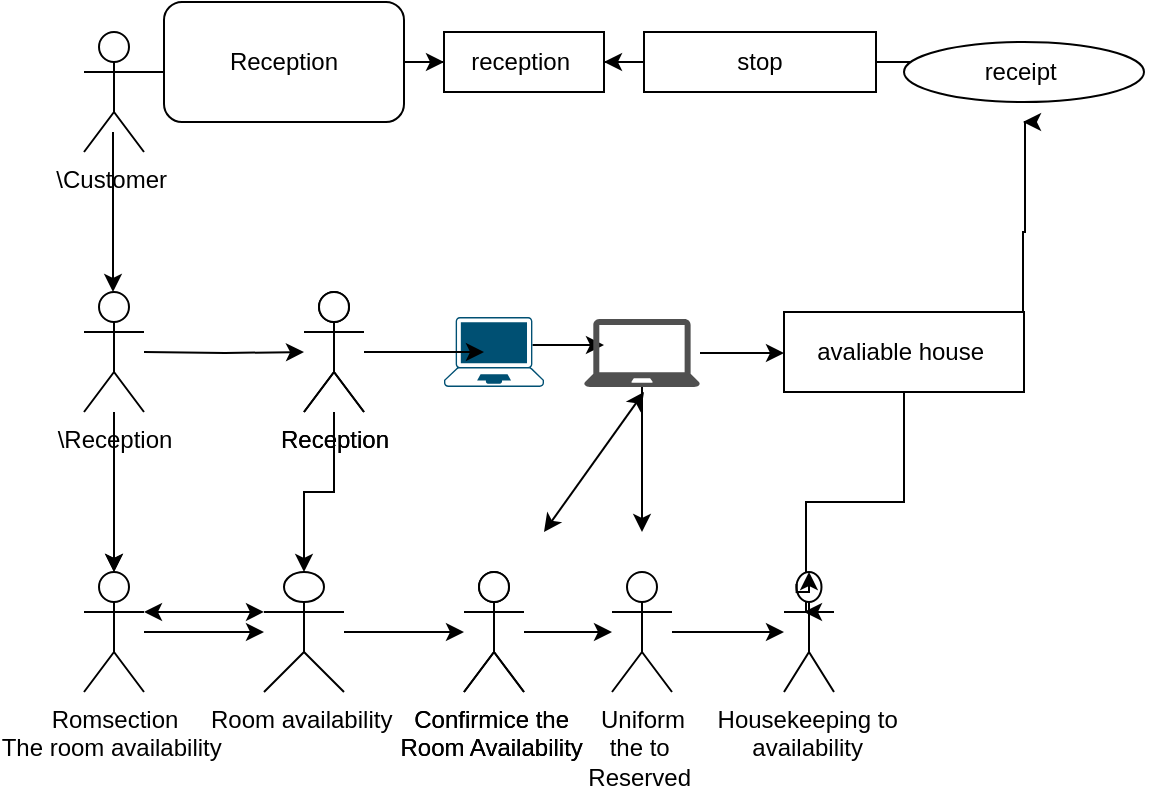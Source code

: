 <mxfile version="26.0.5">
  <diagram name="Page-1" id="pwZF1fmiWI_HokIm1GMl">
    <mxGraphModel dx="608" dy="569" grid="1" gridSize="10" guides="1" tooltips="1" connect="1" arrows="1" fold="1" page="1" pageScale="1" pageWidth="850" pageHeight="1100" math="0" shadow="0">
      <root>
        <mxCell id="0" />
        <mxCell id="1" parent="0" />
        <mxCell id="9j3O-kGa8PUBj-ueTTgq-31" style="edgeStyle=orthogonalEdgeStyle;rounded=0;orthogonalLoop=1;jettySize=auto;html=1;entryX=0;entryY=0.5;entryDx=0;entryDy=0;" edge="1" parent="1">
          <mxGeometry relative="1" as="geometry">
            <mxPoint x="80" y="170" as="sourcePoint" />
            <mxPoint x="160" y="170" as="targetPoint" />
          </mxGeometry>
        </mxCell>
        <mxCell id="9j3O-kGa8PUBj-ueTTgq-32" style="edgeStyle=orthogonalEdgeStyle;rounded=0;orthogonalLoop=1;jettySize=auto;html=1;" edge="1" parent="1">
          <mxGeometry relative="1" as="geometry">
            <mxPoint x="64.5" y="280" as="targetPoint" />
            <mxPoint x="64.5" y="200" as="sourcePoint" />
          </mxGeometry>
        </mxCell>
        <mxCell id="9j3O-kGa8PUBj-ueTTgq-37" value="" style="edgeStyle=orthogonalEdgeStyle;rounded=0;orthogonalLoop=1;jettySize=auto;html=1;" edge="1" parent="1" target="9j3O-kGa8PUBj-ueTTgq-36">
          <mxGeometry relative="1" as="geometry">
            <mxPoint x="80" y="310" as="sourcePoint" />
          </mxGeometry>
        </mxCell>
        <mxCell id="9j3O-kGa8PUBj-ueTTgq-36" value="Reception" style="shape=umlActor;verticalLabelPosition=bottom;verticalAlign=top;html=1;outlineConnect=0;" vertex="1" parent="1">
          <mxGeometry x="160" y="280" width="30" height="60" as="geometry" />
        </mxCell>
        <mxCell id="9j3O-kGa8PUBj-ueTTgq-41" style="edgeStyle=orthogonalEdgeStyle;rounded=0;orthogonalLoop=1;jettySize=auto;html=1;exitX=0.885;exitY=0.4;exitDx=0;exitDy=0;exitPerimeter=0;" edge="1" parent="1" source="9j3O-kGa8PUBj-ueTTgq-38">
          <mxGeometry relative="1" as="geometry">
            <mxPoint x="310" y="307" as="targetPoint" />
          </mxGeometry>
        </mxCell>
        <mxCell id="9j3O-kGa8PUBj-ueTTgq-38" value="" style="points=[[0.13,0.02,0],[0.5,0,0],[0.87,0.02,0],[0.885,0.4,0],[0.985,0.985,0],[0.5,1,0],[0.015,0.985,0],[0.115,0.4,0]];verticalLabelPosition=bottom;sketch=0;html=1;verticalAlign=top;aspect=fixed;align=center;pointerEvents=1;shape=mxgraph.cisco19.laptop;fillColor=#005073;strokeColor=none;" vertex="1" parent="1">
          <mxGeometry x="230" y="292.5" width="50" height="35" as="geometry" />
        </mxCell>
        <mxCell id="9j3O-kGa8PUBj-ueTTgq-86" value="" style="edgeStyle=orthogonalEdgeStyle;rounded=0;orthogonalLoop=1;jettySize=auto;html=1;" edge="1" parent="1" source="9j3O-kGa8PUBj-ueTTgq-39" target="9j3O-kGa8PUBj-ueTTgq-81">
          <mxGeometry relative="1" as="geometry" />
        </mxCell>
        <mxCell id="9j3O-kGa8PUBj-ueTTgq-39" value="Reception" style="rounded=1;whiteSpace=wrap;html=1;" vertex="1" parent="1">
          <mxGeometry x="90" y="135" width="120" height="60" as="geometry" />
        </mxCell>
        <mxCell id="9j3O-kGa8PUBj-ueTTgq-40" style="edgeStyle=orthogonalEdgeStyle;rounded=0;orthogonalLoop=1;jettySize=auto;html=1;entryX=0.4;entryY=0.5;entryDx=0;entryDy=0;entryPerimeter=0;" edge="1" parent="1" source="9j3O-kGa8PUBj-ueTTgq-36" target="9j3O-kGa8PUBj-ueTTgq-38">
          <mxGeometry relative="1" as="geometry" />
        </mxCell>
        <mxCell id="9j3O-kGa8PUBj-ueTTgq-43" style="edgeStyle=orthogonalEdgeStyle;rounded=0;orthogonalLoop=1;jettySize=auto;html=1;" edge="1" parent="1" source="9j3O-kGa8PUBj-ueTTgq-42">
          <mxGeometry relative="1" as="geometry">
            <mxPoint x="400" y="310.5" as="targetPoint" />
          </mxGeometry>
        </mxCell>
        <mxCell id="9j3O-kGa8PUBj-ueTTgq-45" style="edgeStyle=orthogonalEdgeStyle;rounded=0;orthogonalLoop=1;jettySize=auto;html=1;" edge="1" parent="1" source="9j3O-kGa8PUBj-ueTTgq-42">
          <mxGeometry relative="1" as="geometry">
            <mxPoint x="329" y="400" as="targetPoint" />
          </mxGeometry>
        </mxCell>
        <mxCell id="9j3O-kGa8PUBj-ueTTgq-42" value="" style="sketch=0;pointerEvents=1;shadow=0;dashed=0;html=1;strokeColor=none;fillColor=#505050;labelPosition=center;verticalLabelPosition=bottom;verticalAlign=top;outlineConnect=0;align=center;shape=mxgraph.office.devices.laptop;" vertex="1" parent="1">
          <mxGeometry x="300" y="293.5" width="58" height="34" as="geometry" />
        </mxCell>
        <mxCell id="9j3O-kGa8PUBj-ueTTgq-44" value="" style="endArrow=classic;startArrow=classic;html=1;rounded=0;" edge="1" parent="1">
          <mxGeometry width="50" height="50" relative="1" as="geometry">
            <mxPoint x="280" y="400" as="sourcePoint" />
            <mxPoint x="330" y="330" as="targetPoint" />
          </mxGeometry>
        </mxCell>
        <mxCell id="9j3O-kGa8PUBj-ueTTgq-75" style="edgeStyle=orthogonalEdgeStyle;rounded=0;orthogonalLoop=1;jettySize=auto;html=1;" edge="1" parent="1" source="9j3O-kGa8PUBj-ueTTgq-46">
          <mxGeometry relative="1" as="geometry">
            <mxPoint x="410" y="440" as="targetPoint" />
            <Array as="points">
              <mxPoint x="460" y="385" />
              <mxPoint x="411" y="385" />
            </Array>
          </mxGeometry>
        </mxCell>
        <mxCell id="9j3O-kGa8PUBj-ueTTgq-76" style="edgeStyle=orthogonalEdgeStyle;rounded=0;orthogonalLoop=1;jettySize=auto;html=1;" edge="1" parent="1">
          <mxGeometry relative="1" as="geometry">
            <mxPoint x="519.5" y="195" as="targetPoint" />
            <mxPoint x="519.5" y="305" as="sourcePoint" />
            <Array as="points">
              <mxPoint x="519.5" y="250" />
              <mxPoint x="520.5" y="250" />
            </Array>
          </mxGeometry>
        </mxCell>
        <mxCell id="9j3O-kGa8PUBj-ueTTgq-46" value="avaliable house&amp;nbsp;" style="rounded=0;whiteSpace=wrap;html=1;" vertex="1" parent="1">
          <mxGeometry x="400" y="290" width="120" height="40" as="geometry" />
        </mxCell>
        <mxCell id="9j3O-kGa8PUBj-ueTTgq-55" value="" style="edgeStyle=orthogonalEdgeStyle;rounded=0;orthogonalLoop=1;jettySize=auto;html=1;" edge="1" parent="1" source="9j3O-kGa8PUBj-ueTTgq-50" target="9j3O-kGa8PUBj-ueTTgq-52">
          <mxGeometry relative="1" as="geometry" />
        </mxCell>
        <mxCell id="9j3O-kGa8PUBj-ueTTgq-56" value="" style="edgeStyle=orthogonalEdgeStyle;rounded=0;orthogonalLoop=1;jettySize=auto;html=1;" edge="1" parent="1" source="9j3O-kGa8PUBj-ueTTgq-50" target="9j3O-kGa8PUBj-ueTTgq-52">
          <mxGeometry relative="1" as="geometry" />
        </mxCell>
        <mxCell id="9j3O-kGa8PUBj-ueTTgq-50" value="\Reception" style="shape=umlActor;verticalLabelPosition=bottom;verticalAlign=top;html=1;outlineConnect=0;" vertex="1" parent="1">
          <mxGeometry x="50" y="280" width="30" height="60" as="geometry" />
        </mxCell>
        <mxCell id="9j3O-kGa8PUBj-ueTTgq-89" value="" style="edgeStyle=orthogonalEdgeStyle;rounded=0;orthogonalLoop=1;jettySize=auto;html=1;" edge="1" parent="1" source="9j3O-kGa8PUBj-ueTTgq-52" target="9j3O-kGa8PUBj-ueTTgq-59">
          <mxGeometry relative="1" as="geometry" />
        </mxCell>
        <mxCell id="9j3O-kGa8PUBj-ueTTgq-52" value="Romsection&lt;div&gt;The room availability&amp;nbsp;&lt;/div&gt;" style="shape=umlActor;verticalLabelPosition=bottom;verticalAlign=top;html=1;outlineConnect=0;" vertex="1" parent="1">
          <mxGeometry x="50" y="420" width="30" height="60" as="geometry" />
        </mxCell>
        <mxCell id="9j3O-kGa8PUBj-ueTTgq-68" value="" style="edgeStyle=orthogonalEdgeStyle;rounded=0;orthogonalLoop=1;jettySize=auto;html=1;" edge="1" parent="1" source="9j3O-kGa8PUBj-ueTTgq-59" target="9j3O-kGa8PUBj-ueTTgq-64">
          <mxGeometry relative="1" as="geometry" />
        </mxCell>
        <mxCell id="9j3O-kGa8PUBj-ueTTgq-57" value="" style="endArrow=classic;startArrow=classic;html=1;rounded=0;entryX=0;entryY=0.333;entryDx=0;entryDy=0;entryPerimeter=0;" edge="1" parent="1" target="9j3O-kGa8PUBj-ueTTgq-59">
          <mxGeometry width="50" height="50" relative="1" as="geometry">
            <mxPoint x="80" y="440" as="sourcePoint" />
            <mxPoint x="140" y="440" as="targetPoint" />
          </mxGeometry>
        </mxCell>
        <mxCell id="9j3O-kGa8PUBj-ueTTgq-59" value="Room availability&amp;nbsp;" style="shape=umlActor;verticalLabelPosition=bottom;verticalAlign=top;html=1;outlineConnect=0;" vertex="1" parent="1">
          <mxGeometry x="140" y="420" width="40" height="60" as="geometry" />
        </mxCell>
        <mxCell id="9j3O-kGa8PUBj-ueTTgq-61" style="edgeStyle=orthogonalEdgeStyle;rounded=0;orthogonalLoop=1;jettySize=auto;html=1;entryX=0.5;entryY=0;entryDx=0;entryDy=0;entryPerimeter=0;" edge="1" parent="1" source="9j3O-kGa8PUBj-ueTTgq-36" target="9j3O-kGa8PUBj-ueTTgq-59">
          <mxGeometry relative="1" as="geometry" />
        </mxCell>
        <mxCell id="9j3O-kGa8PUBj-ueTTgq-63" value="Reception" style="shape=umlActor;verticalLabelPosition=bottom;verticalAlign=top;html=1;outlineConnect=0;" vertex="1" parent="1">
          <mxGeometry x="160" y="280" width="30" height="60" as="geometry" />
        </mxCell>
        <mxCell id="9j3O-kGa8PUBj-ueTTgq-64" value="Confirmice the&amp;nbsp;&lt;div&gt;Room Availability&amp;nbsp;&lt;div&gt;&lt;br&gt;&lt;/div&gt;&lt;/div&gt;" style="shape=umlActor;verticalLabelPosition=bottom;verticalAlign=top;html=1;outlineConnect=0;" vertex="1" parent="1">
          <mxGeometry x="240" y="420" width="30" height="60" as="geometry" />
        </mxCell>
        <mxCell id="9j3O-kGa8PUBj-ueTTgq-72" value="" style="edgeStyle=orthogonalEdgeStyle;rounded=0;orthogonalLoop=1;jettySize=auto;html=1;" edge="1" parent="1" source="9j3O-kGa8PUBj-ueTTgq-69" target="9j3O-kGa8PUBj-ueTTgq-70">
          <mxGeometry relative="1" as="geometry" />
        </mxCell>
        <mxCell id="9j3O-kGa8PUBj-ueTTgq-69" value="Confirmice the&amp;nbsp;&lt;div&gt;Room Availability&amp;nbsp;&lt;div&gt;&lt;br&gt;&lt;/div&gt;&lt;/div&gt;" style="shape=umlActor;verticalLabelPosition=bottom;verticalAlign=top;html=1;outlineConnect=0;" vertex="1" parent="1">
          <mxGeometry x="240" y="420" width="30" height="60" as="geometry" />
        </mxCell>
        <mxCell id="9j3O-kGa8PUBj-ueTTgq-74" value="" style="edgeStyle=orthogonalEdgeStyle;rounded=0;orthogonalLoop=1;jettySize=auto;html=1;" edge="1" parent="1" source="9j3O-kGa8PUBj-ueTTgq-70" target="9j3O-kGa8PUBj-ueTTgq-73">
          <mxGeometry relative="1" as="geometry">
            <Array as="points">
              <mxPoint x="400" y="440" />
              <mxPoint x="400" y="440" />
            </Array>
          </mxGeometry>
        </mxCell>
        <mxCell id="9j3O-kGa8PUBj-ueTTgq-70" value="&lt;div&gt;&lt;div&gt;Uniform&lt;/div&gt;&lt;/div&gt;&lt;div&gt;the to&amp;nbsp;&lt;/div&gt;&lt;div&gt;Reserved&amp;nbsp;&lt;/div&gt;" style="shape=umlActor;verticalLabelPosition=bottom;verticalAlign=top;html=1;outlineConnect=0;" vertex="1" parent="1">
          <mxGeometry x="314" y="420" width="30" height="60" as="geometry" />
        </mxCell>
        <mxCell id="9j3O-kGa8PUBj-ueTTgq-73" value="&lt;div&gt;&lt;div&gt;Housekeeping to&amp;nbsp;&lt;/div&gt;&lt;/div&gt;&lt;div&gt;availability&amp;nbsp;&lt;/div&gt;" style="shape=umlActor;verticalLabelPosition=bottom;verticalAlign=top;html=1;outlineConnect=0;" vertex="1" parent="1">
          <mxGeometry x="400" y="420" width="25" height="60" as="geometry" />
        </mxCell>
        <mxCell id="9j3O-kGa8PUBj-ueTTgq-80" value="" style="edgeStyle=orthogonalEdgeStyle;rounded=0;orthogonalLoop=1;jettySize=auto;html=1;" edge="1" parent="1" source="9j3O-kGa8PUBj-ueTTgq-78" target="9j3O-kGa8PUBj-ueTTgq-79">
          <mxGeometry relative="1" as="geometry" />
        </mxCell>
        <mxCell id="9j3O-kGa8PUBj-ueTTgq-87" value="" style="edgeStyle=orthogonalEdgeStyle;rounded=0;orthogonalLoop=1;jettySize=auto;html=1;" edge="1" parent="1" source="9j3O-kGa8PUBj-ueTTgq-78" target="9j3O-kGa8PUBj-ueTTgq-81">
          <mxGeometry relative="1" as="geometry" />
        </mxCell>
        <mxCell id="9j3O-kGa8PUBj-ueTTgq-78" value="stop" style="rounded=0;whiteSpace=wrap;html=1;" vertex="1" parent="1">
          <mxGeometry x="330" y="150" width="116" height="30" as="geometry" />
        </mxCell>
        <mxCell id="9j3O-kGa8PUBj-ueTTgq-79" value="receipt&amp;nbsp;" style="ellipse;whiteSpace=wrap;html=1;" vertex="1" parent="1">
          <mxGeometry x="460" y="155" width="120" height="30" as="geometry" />
        </mxCell>
        <mxCell id="9j3O-kGa8PUBj-ueTTgq-81" value="reception&amp;nbsp;" style="rounded=0;whiteSpace=wrap;html=1;" vertex="1" parent="1">
          <mxGeometry x="230" y="150" width="80" height="30" as="geometry" />
        </mxCell>
        <mxCell id="9j3O-kGa8PUBj-ueTTgq-58" value="\Customer&amp;nbsp;" style="shape=umlActor;verticalLabelPosition=bottom;verticalAlign=top;html=1;outlineConnect=0;" vertex="1" parent="1">
          <mxGeometry x="50" y="150" width="30" height="60" as="geometry" />
        </mxCell>
        <mxCell id="9j3O-kGa8PUBj-ueTTgq-90" style="edgeStyle=orthogonalEdgeStyle;rounded=0;orthogonalLoop=1;jettySize=auto;html=1;exitX=0.25;exitY=0.1;exitDx=0;exitDy=0;exitPerimeter=0;entryX=0.5;entryY=0;entryDx=0;entryDy=0;entryPerimeter=0;" edge="1" parent="1" source="9j3O-kGa8PUBj-ueTTgq-73" target="9j3O-kGa8PUBj-ueTTgq-73">
          <mxGeometry relative="1" as="geometry">
            <Array as="points">
              <mxPoint x="406" y="430" />
            </Array>
          </mxGeometry>
        </mxCell>
      </root>
    </mxGraphModel>
  </diagram>
</mxfile>
